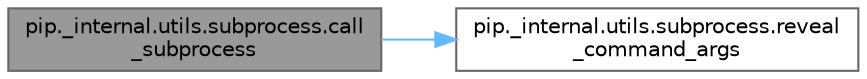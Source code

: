 digraph "pip._internal.utils.subprocess.call_subprocess"
{
 // LATEX_PDF_SIZE
  bgcolor="transparent";
  edge [fontname=Helvetica,fontsize=10,labelfontname=Helvetica,labelfontsize=10];
  node [fontname=Helvetica,fontsize=10,shape=box,height=0.2,width=0.4];
  rankdir="LR";
  Node1 [id="Node000001",label="pip._internal.utils.subprocess.call\l_subprocess",height=0.2,width=0.4,color="gray40", fillcolor="grey60", style="filled", fontcolor="black",tooltip=" "];
  Node1 -> Node2 [id="edge1_Node000001_Node000002",color="steelblue1",style="solid",tooltip=" "];
  Node2 [id="Node000002",label="pip._internal.utils.subprocess.reveal\l_command_args",height=0.2,width=0.4,color="grey40", fillcolor="white", style="filled",URL="$namespacepip_1_1__internal_1_1utils_1_1subprocess.html#a6c6689ae1c38d129ccaa0340b05799f1",tooltip=" "];
}
